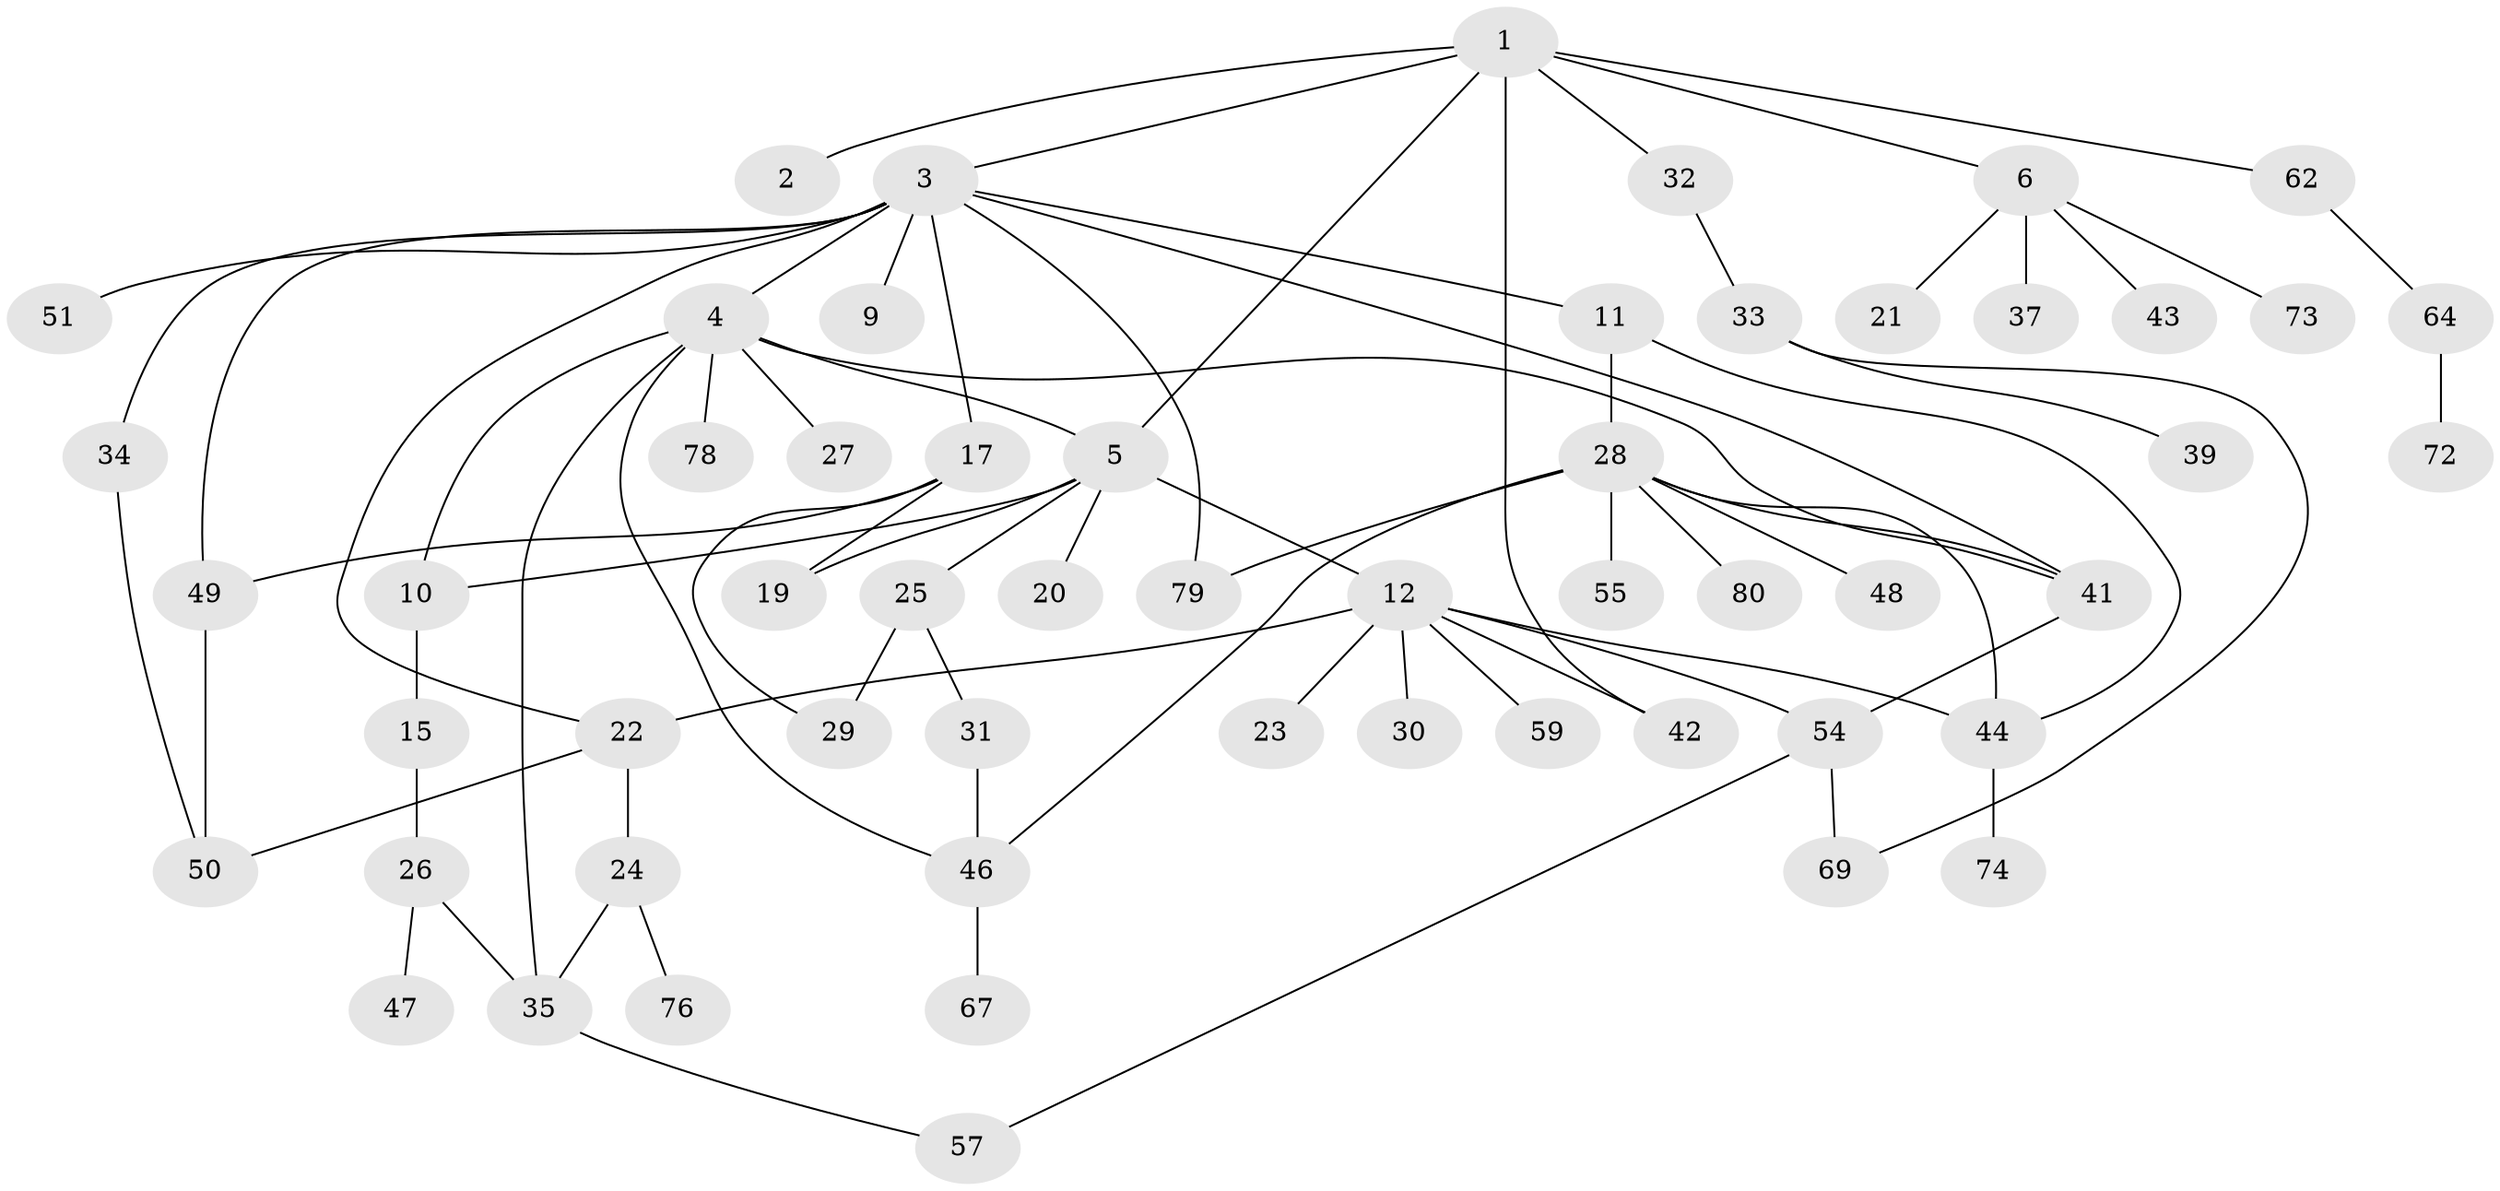 // Generated by graph-tools (version 1.1) at 2025/23/03/03/25 07:23:30]
// undirected, 56 vertices, 76 edges
graph export_dot {
graph [start="1"]
  node [color=gray90,style=filled];
  1 [super="+13"];
  2;
  3 [super="+18"];
  4 [super="+7"];
  5 [super="+16"];
  6 [super="+8"];
  9;
  10;
  11;
  12 [super="+14"];
  15 [super="+56"];
  17;
  19 [super="+81"];
  20;
  21;
  22 [super="+65"];
  23;
  24 [super="+71"];
  25;
  26 [super="+60"];
  27;
  28 [super="+40"];
  29 [super="+38"];
  30 [super="+36"];
  31;
  32;
  33 [super="+53"];
  34;
  35 [super="+45"];
  37 [super="+58"];
  39;
  41 [super="+52"];
  42 [super="+75"];
  43;
  44 [super="+68"];
  46 [super="+70"];
  47;
  48;
  49;
  50 [super="+66"];
  51;
  54 [super="+63"];
  55;
  57 [super="+61"];
  59;
  62;
  64;
  67;
  69 [super="+77"];
  72;
  73;
  74;
  76;
  78;
  79;
  80;
  1 -- 2;
  1 -- 3;
  1 -- 6;
  1 -- 32;
  1 -- 42;
  1 -- 5;
  1 -- 62;
  3 -- 4;
  3 -- 9;
  3 -- 11;
  3 -- 17;
  3 -- 34;
  3 -- 49;
  3 -- 51;
  3 -- 22;
  3 -- 41;
  3 -- 79;
  4 -- 5;
  4 -- 78;
  4 -- 35;
  4 -- 10;
  4 -- 27;
  4 -- 41;
  4 -- 46;
  5 -- 12;
  5 -- 19;
  5 -- 25;
  5 -- 10;
  5 -- 20;
  6 -- 37;
  6 -- 43;
  6 -- 73;
  6 -- 21;
  10 -- 15;
  11 -- 28;
  11 -- 44;
  12 -- 22;
  12 -- 30;
  12 -- 54;
  12 -- 23;
  12 -- 59;
  12 -- 44;
  12 -- 42;
  15 -- 26;
  17 -- 49;
  17 -- 19;
  17 -- 29;
  22 -- 24;
  22 -- 50;
  24 -- 76;
  24 -- 35;
  25 -- 29;
  25 -- 31;
  26 -- 47;
  26 -- 35;
  28 -- 41;
  28 -- 55;
  28 -- 80;
  28 -- 44;
  28 -- 79;
  28 -- 48;
  28 -- 46;
  31 -- 46;
  32 -- 33;
  33 -- 39;
  33 -- 69;
  34 -- 50;
  35 -- 57;
  41 -- 54;
  44 -- 74;
  46 -- 67;
  49 -- 50;
  54 -- 57;
  54 -- 69;
  62 -- 64;
  64 -- 72;
}
